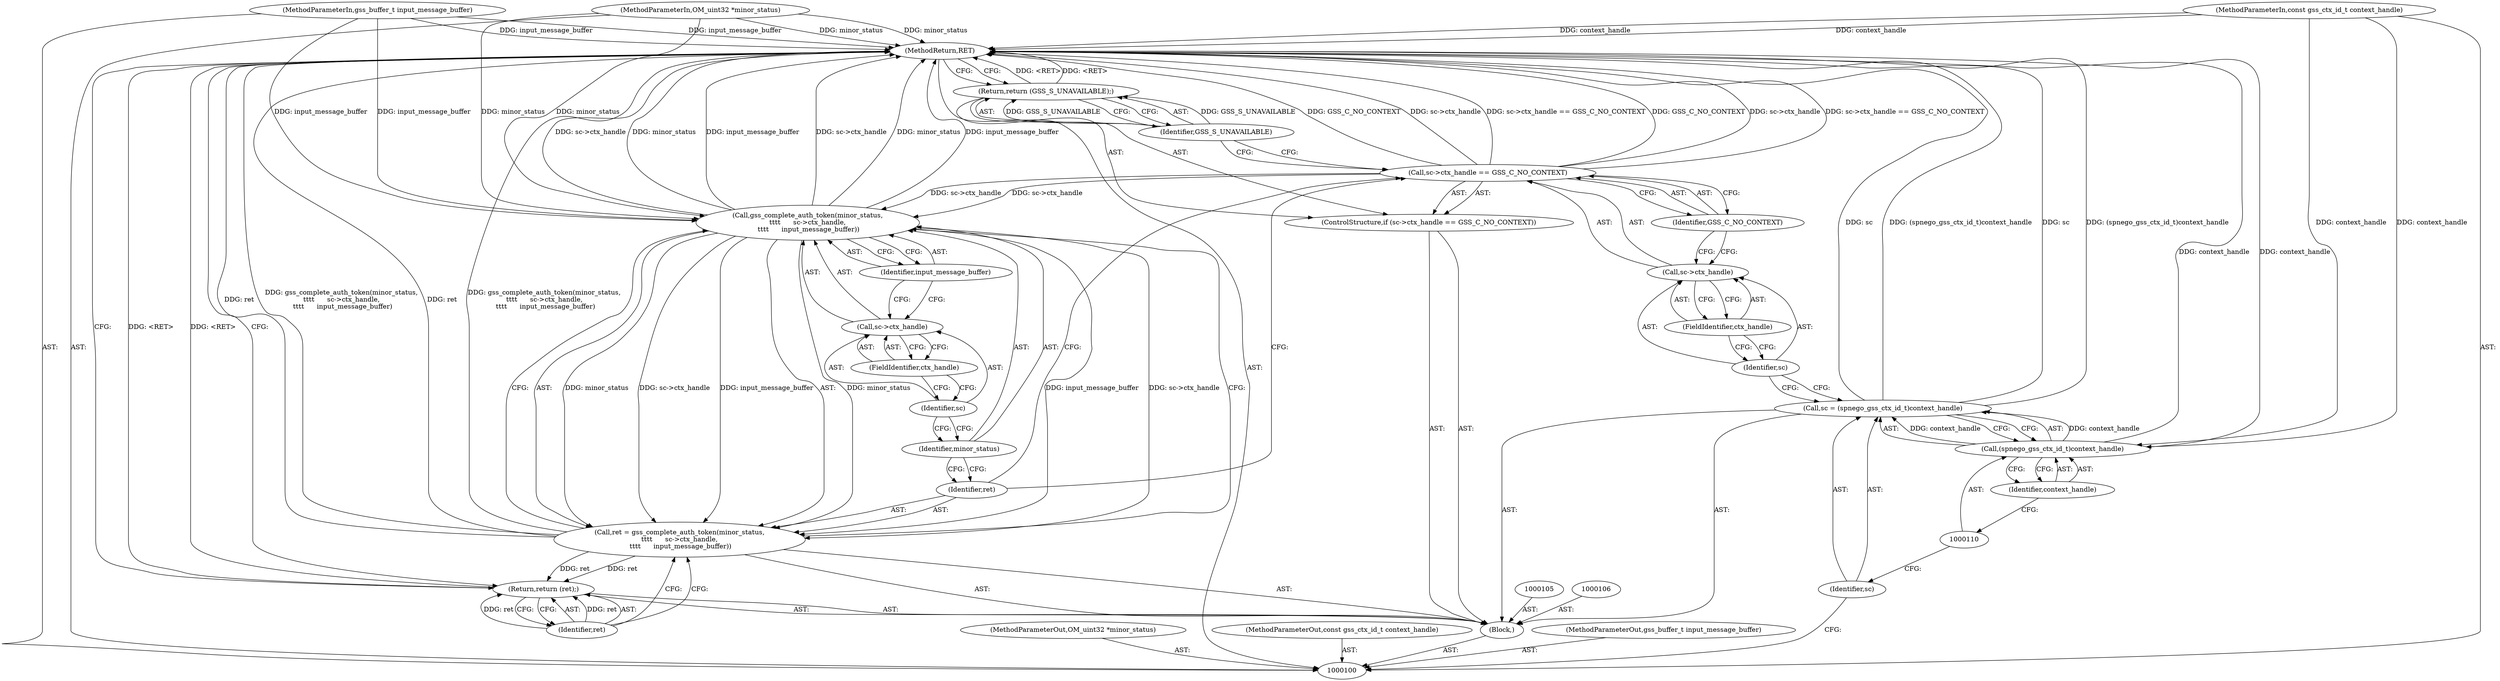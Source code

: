 digraph "0_krb5_b51b33f2bc5d1497ddf5bd107f791c101695000d_4" {
"1000130" [label="(MethodReturn,RET)"];
"1000119" [label="(Identifier,GSS_S_UNAVAILABLE)"];
"1000118" [label="(Return,return (GSS_S_UNAVAILABLE);)"];
"1000120" [label="(Call,ret = gss_complete_auth_token(minor_status,\n\t\t\t\t      sc->ctx_handle,\n \t\t\t\t      input_message_buffer))"];
"1000121" [label="(Identifier,ret)"];
"1000123" [label="(Identifier,minor_status)"];
"1000122" [label="(Call,gss_complete_auth_token(minor_status,\n\t\t\t\t      sc->ctx_handle,\n \t\t\t\t      input_message_buffer))"];
"1000124" [label="(Call,sc->ctx_handle)"];
"1000125" [label="(Identifier,sc)"];
"1000126" [label="(FieldIdentifier,ctx_handle)"];
"1000127" [label="(Identifier,input_message_buffer)"];
"1000129" [label="(Identifier,ret)"];
"1000128" [label="(Return,return (ret);)"];
"1000101" [label="(MethodParameterIn,OM_uint32 *minor_status)"];
"1000166" [label="(MethodParameterOut,OM_uint32 *minor_status)"];
"1000102" [label="(MethodParameterIn,const gss_ctx_id_t context_handle)"];
"1000167" [label="(MethodParameterOut,const gss_ctx_id_t context_handle)"];
"1000103" [label="(MethodParameterIn,gss_buffer_t input_message_buffer)"];
"1000168" [label="(MethodParameterOut,gss_buffer_t input_message_buffer)"];
"1000104" [label="(Block,)"];
"1000107" [label="(Call,sc = (spnego_gss_ctx_id_t)context_handle)"];
"1000108" [label="(Identifier,sc)"];
"1000109" [label="(Call,(spnego_gss_ctx_id_t)context_handle)"];
"1000111" [label="(Identifier,context_handle)"];
"1000112" [label="(ControlStructure,if (sc->ctx_handle == GSS_C_NO_CONTEXT))"];
"1000117" [label="(Identifier,GSS_C_NO_CONTEXT)"];
"1000113" [label="(Call,sc->ctx_handle == GSS_C_NO_CONTEXT)"];
"1000114" [label="(Call,sc->ctx_handle)"];
"1000115" [label="(Identifier,sc)"];
"1000116" [label="(FieldIdentifier,ctx_handle)"];
"1000130" -> "1000100"  [label="AST: "];
"1000130" -> "1000118"  [label="CFG: "];
"1000130" -> "1000128"  [label="CFG: "];
"1000118" -> "1000130"  [label="DDG: <RET>"];
"1000113" -> "1000130"  [label="DDG: GSS_C_NO_CONTEXT"];
"1000113" -> "1000130"  [label="DDG: sc->ctx_handle"];
"1000113" -> "1000130"  [label="DDG: sc->ctx_handle == GSS_C_NO_CONTEXT"];
"1000107" -> "1000130"  [label="DDG: sc"];
"1000107" -> "1000130"  [label="DDG: (spnego_gss_ctx_id_t)context_handle"];
"1000122" -> "1000130"  [label="DDG: minor_status"];
"1000122" -> "1000130"  [label="DDG: input_message_buffer"];
"1000122" -> "1000130"  [label="DDG: sc->ctx_handle"];
"1000103" -> "1000130"  [label="DDG: input_message_buffer"];
"1000120" -> "1000130"  [label="DDG: ret"];
"1000120" -> "1000130"  [label="DDG: gss_complete_auth_token(minor_status,\n\t\t\t\t      sc->ctx_handle,\n \t\t\t\t      input_message_buffer)"];
"1000102" -> "1000130"  [label="DDG: context_handle"];
"1000109" -> "1000130"  [label="DDG: context_handle"];
"1000101" -> "1000130"  [label="DDG: minor_status"];
"1000128" -> "1000130"  [label="DDG: <RET>"];
"1000119" -> "1000118"  [label="AST: "];
"1000119" -> "1000113"  [label="CFG: "];
"1000118" -> "1000119"  [label="CFG: "];
"1000119" -> "1000118"  [label="DDG: GSS_S_UNAVAILABLE"];
"1000118" -> "1000112"  [label="AST: "];
"1000118" -> "1000119"  [label="CFG: "];
"1000119" -> "1000118"  [label="AST: "];
"1000130" -> "1000118"  [label="CFG: "];
"1000118" -> "1000130"  [label="DDG: <RET>"];
"1000119" -> "1000118"  [label="DDG: GSS_S_UNAVAILABLE"];
"1000120" -> "1000104"  [label="AST: "];
"1000120" -> "1000122"  [label="CFG: "];
"1000121" -> "1000120"  [label="AST: "];
"1000122" -> "1000120"  [label="AST: "];
"1000129" -> "1000120"  [label="CFG: "];
"1000120" -> "1000130"  [label="DDG: ret"];
"1000120" -> "1000130"  [label="DDG: gss_complete_auth_token(minor_status,\n\t\t\t\t      sc->ctx_handle,\n \t\t\t\t      input_message_buffer)"];
"1000122" -> "1000120"  [label="DDG: minor_status"];
"1000122" -> "1000120"  [label="DDG: sc->ctx_handle"];
"1000122" -> "1000120"  [label="DDG: input_message_buffer"];
"1000120" -> "1000128"  [label="DDG: ret"];
"1000121" -> "1000120"  [label="AST: "];
"1000121" -> "1000113"  [label="CFG: "];
"1000123" -> "1000121"  [label="CFG: "];
"1000123" -> "1000122"  [label="AST: "];
"1000123" -> "1000121"  [label="CFG: "];
"1000125" -> "1000123"  [label="CFG: "];
"1000122" -> "1000120"  [label="AST: "];
"1000122" -> "1000127"  [label="CFG: "];
"1000123" -> "1000122"  [label="AST: "];
"1000124" -> "1000122"  [label="AST: "];
"1000127" -> "1000122"  [label="AST: "];
"1000120" -> "1000122"  [label="CFG: "];
"1000122" -> "1000130"  [label="DDG: minor_status"];
"1000122" -> "1000130"  [label="DDG: input_message_buffer"];
"1000122" -> "1000130"  [label="DDG: sc->ctx_handle"];
"1000122" -> "1000120"  [label="DDG: minor_status"];
"1000122" -> "1000120"  [label="DDG: sc->ctx_handle"];
"1000122" -> "1000120"  [label="DDG: input_message_buffer"];
"1000101" -> "1000122"  [label="DDG: minor_status"];
"1000113" -> "1000122"  [label="DDG: sc->ctx_handle"];
"1000103" -> "1000122"  [label="DDG: input_message_buffer"];
"1000124" -> "1000122"  [label="AST: "];
"1000124" -> "1000126"  [label="CFG: "];
"1000125" -> "1000124"  [label="AST: "];
"1000126" -> "1000124"  [label="AST: "];
"1000127" -> "1000124"  [label="CFG: "];
"1000125" -> "1000124"  [label="AST: "];
"1000125" -> "1000123"  [label="CFG: "];
"1000126" -> "1000125"  [label="CFG: "];
"1000126" -> "1000124"  [label="AST: "];
"1000126" -> "1000125"  [label="CFG: "];
"1000124" -> "1000126"  [label="CFG: "];
"1000127" -> "1000122"  [label="AST: "];
"1000127" -> "1000124"  [label="CFG: "];
"1000122" -> "1000127"  [label="CFG: "];
"1000129" -> "1000128"  [label="AST: "];
"1000129" -> "1000120"  [label="CFG: "];
"1000128" -> "1000129"  [label="CFG: "];
"1000129" -> "1000128"  [label="DDG: ret"];
"1000128" -> "1000104"  [label="AST: "];
"1000128" -> "1000129"  [label="CFG: "];
"1000129" -> "1000128"  [label="AST: "];
"1000130" -> "1000128"  [label="CFG: "];
"1000128" -> "1000130"  [label="DDG: <RET>"];
"1000129" -> "1000128"  [label="DDG: ret"];
"1000120" -> "1000128"  [label="DDG: ret"];
"1000101" -> "1000100"  [label="AST: "];
"1000101" -> "1000130"  [label="DDG: minor_status"];
"1000101" -> "1000122"  [label="DDG: minor_status"];
"1000166" -> "1000100"  [label="AST: "];
"1000102" -> "1000100"  [label="AST: "];
"1000102" -> "1000130"  [label="DDG: context_handle"];
"1000102" -> "1000109"  [label="DDG: context_handle"];
"1000167" -> "1000100"  [label="AST: "];
"1000103" -> "1000100"  [label="AST: "];
"1000103" -> "1000130"  [label="DDG: input_message_buffer"];
"1000103" -> "1000122"  [label="DDG: input_message_buffer"];
"1000168" -> "1000100"  [label="AST: "];
"1000104" -> "1000100"  [label="AST: "];
"1000105" -> "1000104"  [label="AST: "];
"1000106" -> "1000104"  [label="AST: "];
"1000107" -> "1000104"  [label="AST: "];
"1000112" -> "1000104"  [label="AST: "];
"1000120" -> "1000104"  [label="AST: "];
"1000128" -> "1000104"  [label="AST: "];
"1000107" -> "1000104"  [label="AST: "];
"1000107" -> "1000109"  [label="CFG: "];
"1000108" -> "1000107"  [label="AST: "];
"1000109" -> "1000107"  [label="AST: "];
"1000115" -> "1000107"  [label="CFG: "];
"1000107" -> "1000130"  [label="DDG: sc"];
"1000107" -> "1000130"  [label="DDG: (spnego_gss_ctx_id_t)context_handle"];
"1000109" -> "1000107"  [label="DDG: context_handle"];
"1000108" -> "1000107"  [label="AST: "];
"1000108" -> "1000100"  [label="CFG: "];
"1000110" -> "1000108"  [label="CFG: "];
"1000109" -> "1000107"  [label="AST: "];
"1000109" -> "1000111"  [label="CFG: "];
"1000110" -> "1000109"  [label="AST: "];
"1000111" -> "1000109"  [label="AST: "];
"1000107" -> "1000109"  [label="CFG: "];
"1000109" -> "1000130"  [label="DDG: context_handle"];
"1000109" -> "1000107"  [label="DDG: context_handle"];
"1000102" -> "1000109"  [label="DDG: context_handle"];
"1000111" -> "1000109"  [label="AST: "];
"1000111" -> "1000110"  [label="CFG: "];
"1000109" -> "1000111"  [label="CFG: "];
"1000112" -> "1000104"  [label="AST: "];
"1000113" -> "1000112"  [label="AST: "];
"1000118" -> "1000112"  [label="AST: "];
"1000117" -> "1000113"  [label="AST: "];
"1000117" -> "1000114"  [label="CFG: "];
"1000113" -> "1000117"  [label="CFG: "];
"1000113" -> "1000112"  [label="AST: "];
"1000113" -> "1000117"  [label="CFG: "];
"1000114" -> "1000113"  [label="AST: "];
"1000117" -> "1000113"  [label="AST: "];
"1000119" -> "1000113"  [label="CFG: "];
"1000121" -> "1000113"  [label="CFG: "];
"1000113" -> "1000130"  [label="DDG: GSS_C_NO_CONTEXT"];
"1000113" -> "1000130"  [label="DDG: sc->ctx_handle"];
"1000113" -> "1000130"  [label="DDG: sc->ctx_handle == GSS_C_NO_CONTEXT"];
"1000113" -> "1000122"  [label="DDG: sc->ctx_handle"];
"1000114" -> "1000113"  [label="AST: "];
"1000114" -> "1000116"  [label="CFG: "];
"1000115" -> "1000114"  [label="AST: "];
"1000116" -> "1000114"  [label="AST: "];
"1000117" -> "1000114"  [label="CFG: "];
"1000115" -> "1000114"  [label="AST: "];
"1000115" -> "1000107"  [label="CFG: "];
"1000116" -> "1000115"  [label="CFG: "];
"1000116" -> "1000114"  [label="AST: "];
"1000116" -> "1000115"  [label="CFG: "];
"1000114" -> "1000116"  [label="CFG: "];
}
